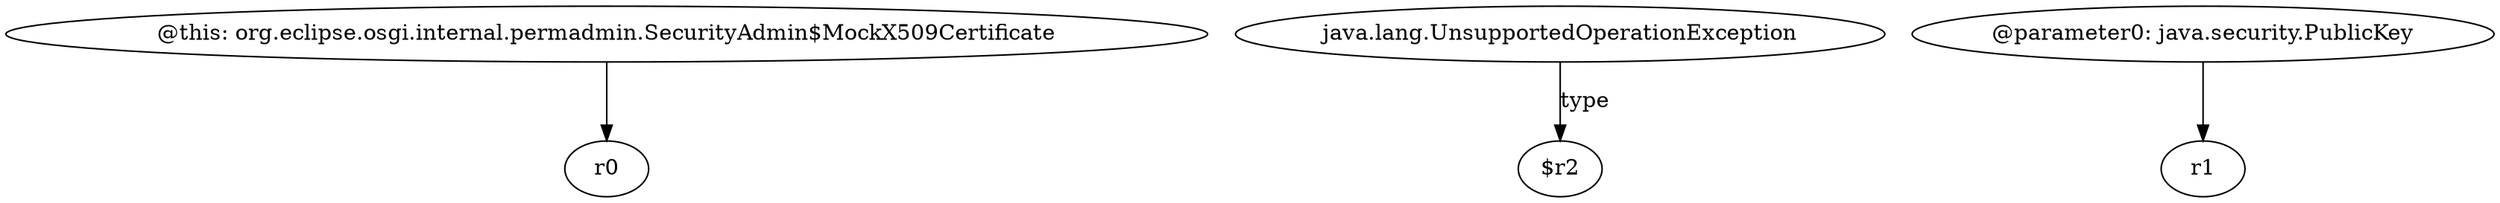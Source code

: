 digraph g {
0[label="@this: org.eclipse.osgi.internal.permadmin.SecurityAdmin$MockX509Certificate"]
1[label="r0"]
0->1[label=""]
2[label="java.lang.UnsupportedOperationException"]
3[label="$r2"]
2->3[label="type"]
4[label="@parameter0: java.security.PublicKey"]
5[label="r1"]
4->5[label=""]
}